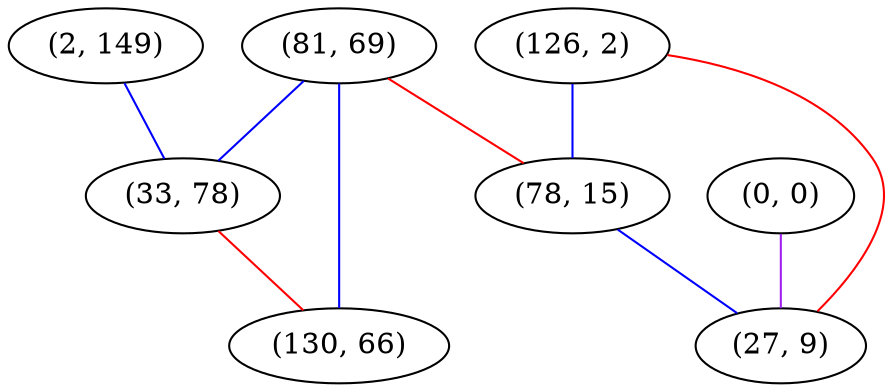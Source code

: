 graph "" {
"(81, 69)";
"(0, 0)";
"(2, 149)";
"(126, 2)";
"(33, 78)";
"(78, 15)";
"(130, 66)";
"(27, 9)";
"(81, 69)" -- "(33, 78)"  [color=blue, key=0, weight=3];
"(81, 69)" -- "(78, 15)"  [color=red, key=0, weight=1];
"(81, 69)" -- "(130, 66)"  [color=blue, key=0, weight=3];
"(0, 0)" -- "(27, 9)"  [color=purple, key=0, weight=4];
"(2, 149)" -- "(33, 78)"  [color=blue, key=0, weight=3];
"(126, 2)" -- "(27, 9)"  [color=red, key=0, weight=1];
"(126, 2)" -- "(78, 15)"  [color=blue, key=0, weight=3];
"(33, 78)" -- "(130, 66)"  [color=red, key=0, weight=1];
"(78, 15)" -- "(27, 9)"  [color=blue, key=0, weight=3];
}
